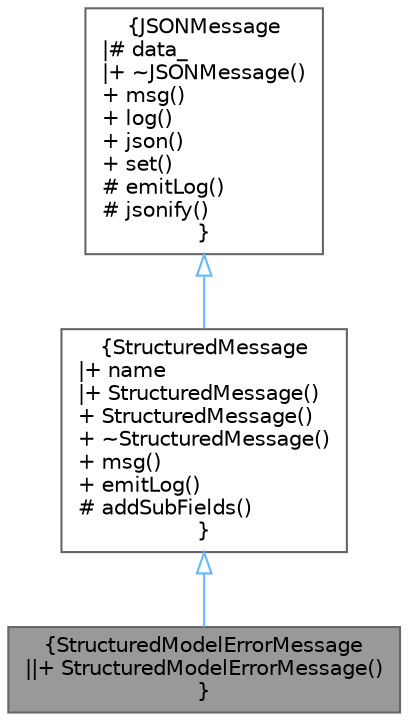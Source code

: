 digraph "StructuredModelErrorMessage"
{
 // INTERACTIVE_SVG=YES
 // LATEX_PDF_SIZE
  bgcolor="transparent";
  edge [fontname=Helvetica,fontsize=10,labelfontname=Helvetica,labelfontsize=10];
  node [fontname=Helvetica,fontsize=10,shape=box,height=0.2,width=0.4];
  Node1 [label="{StructuredModelErrorMessage\n||+ StructuredModelErrorMessage()\l}",height=0.2,width=0.4,color="gray40", fillcolor="grey60", style="filled", fontcolor="black",tooltip="Utility class for Structured Model errors."];
  Node2 -> Node1 [dir="back",color="steelblue1",style="solid",arrowtail="onormal"];
  Node2 [label="{StructuredMessage\n|+ name\l|+ StructuredMessage()\l+ StructuredMessage()\l+ ~StructuredMessage()\l+ msg()\l+ emitLog()\l# addSubFields()\l}",height=0.2,width=0.4,color="gray40", fillcolor="white", style="filled",URL="$classore_1_1data_1_1_structured_message.html",tooltip=" "];
  Node3 -> Node2 [dir="back",color="steelblue1",style="solid",arrowtail="onormal"];
  Node3 [label="{JSONMessage\n|# data_\l|+ ~JSONMessage()\l+ msg()\l+ log()\l+ json()\l+ set()\l# emitLog()\l# jsonify()\l}",height=0.2,width=0.4,color="gray40", fillcolor="white", style="filled",URL="$classore_1_1data_1_1_j_s_o_n_message.html",tooltip=" "];
}
